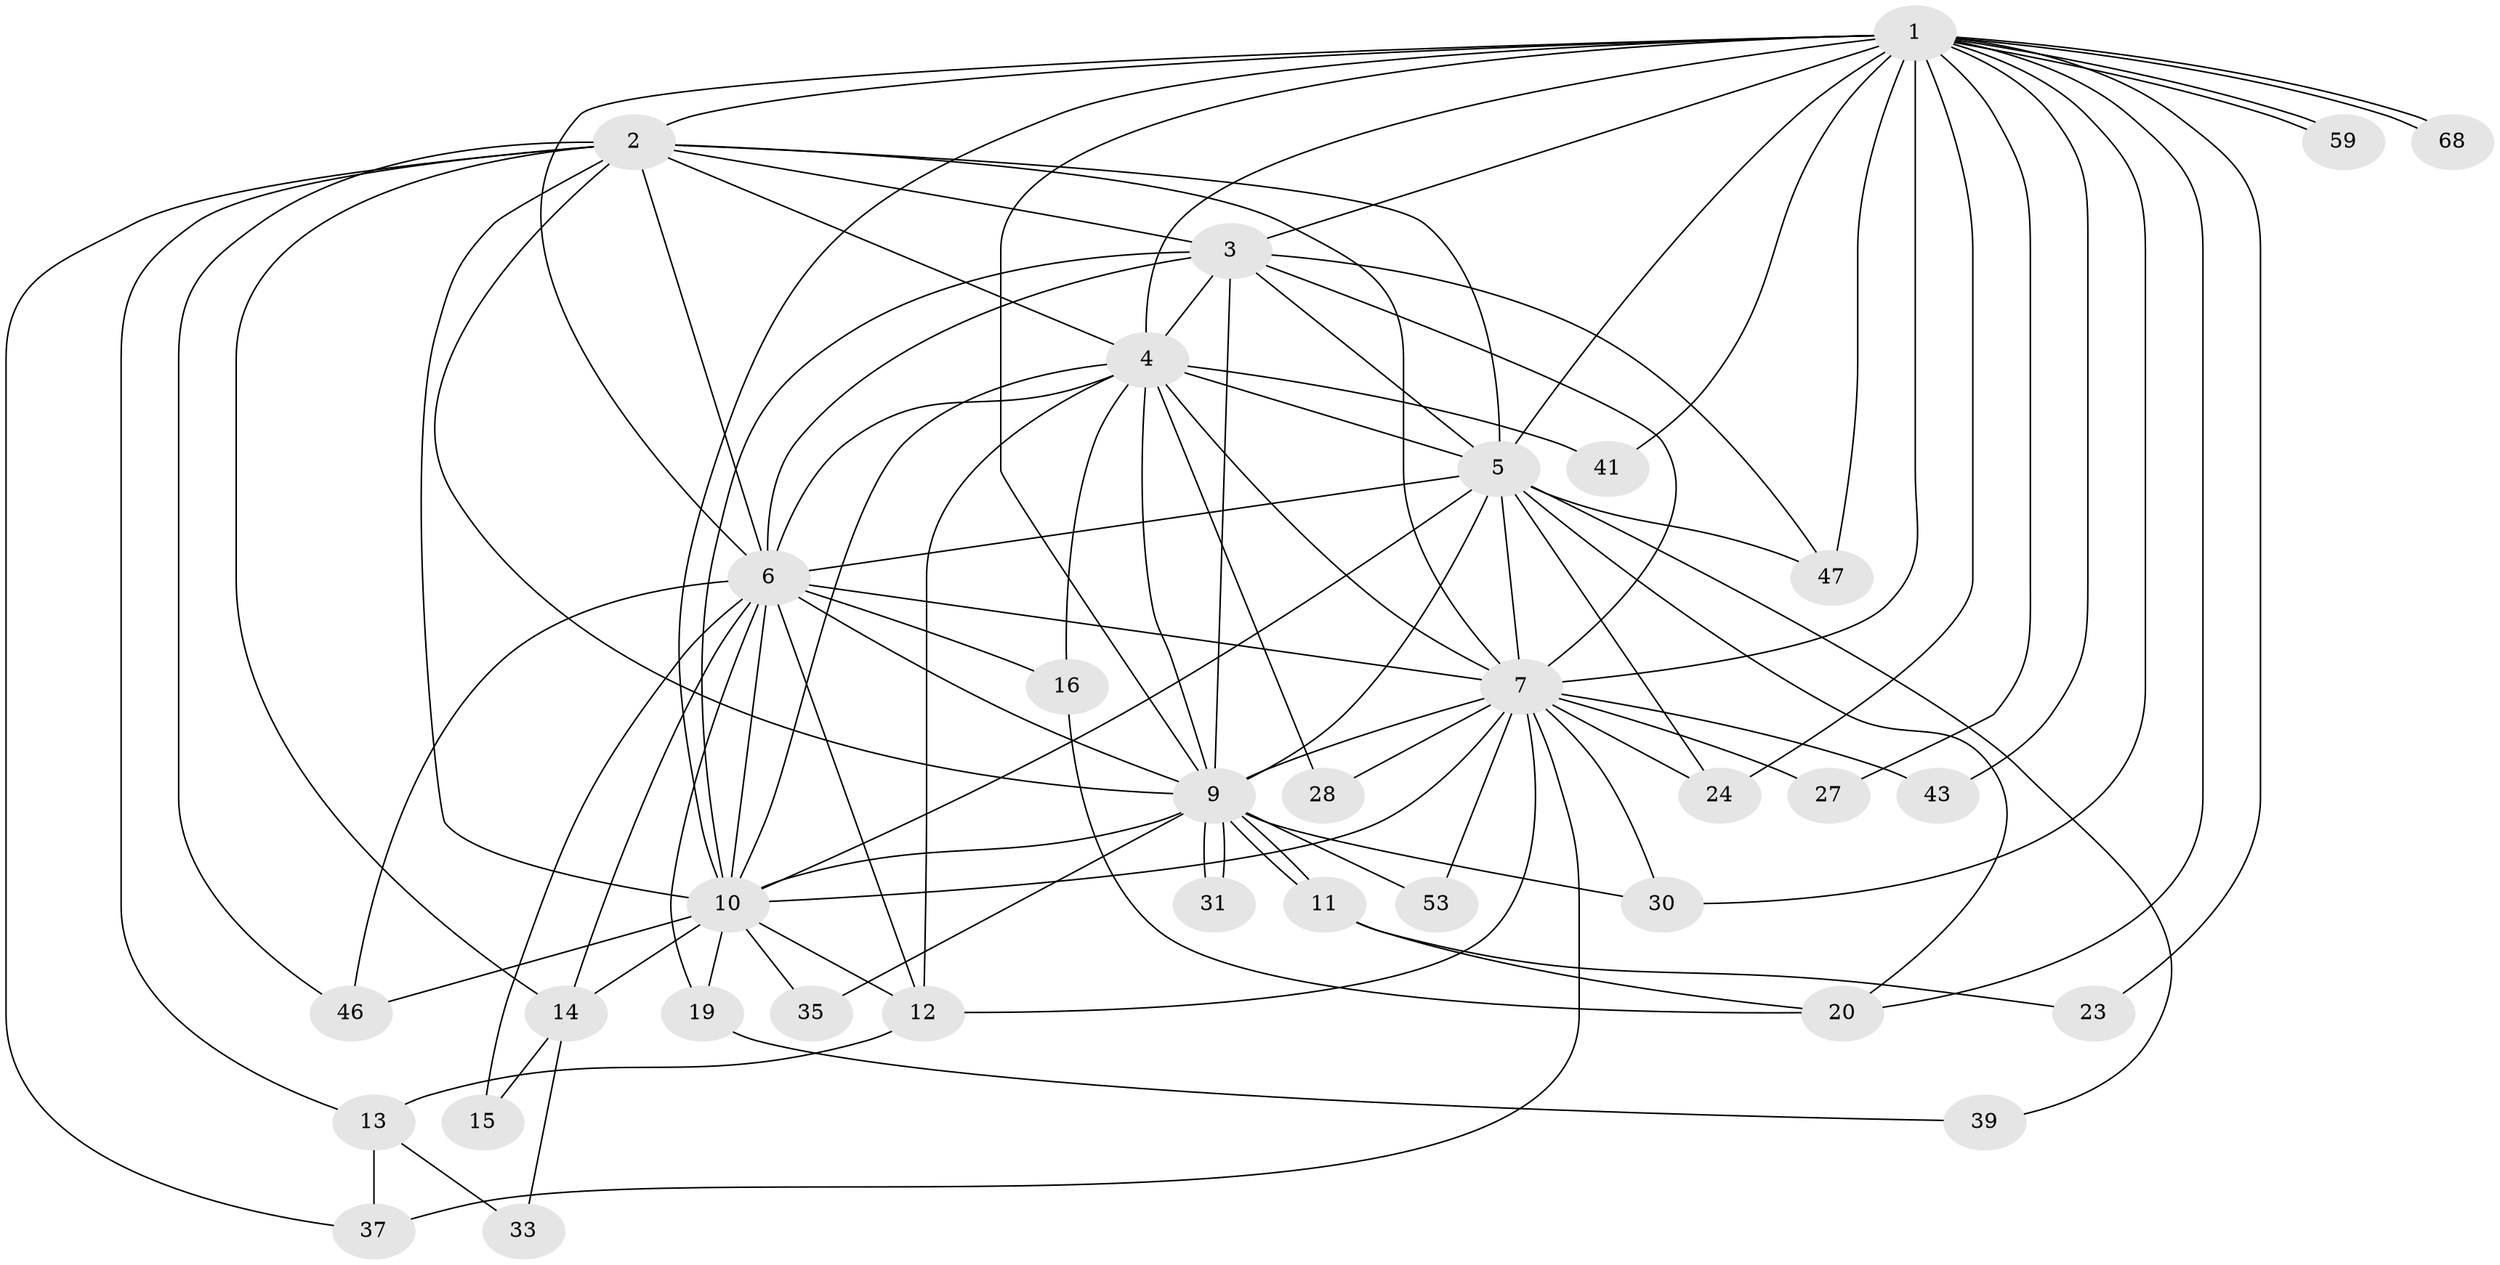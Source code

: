 // original degree distribution, {26: 0.014492753623188406, 16: 0.028985507246376812, 13: 0.028985507246376812, 14: 0.014492753623188406, 19: 0.014492753623188406, 20: 0.014492753623188406, 17: 0.028985507246376812, 4: 0.10144927536231885, 6: 0.014492753623188406, 5: 0.014492753623188406, 2: 0.4927536231884058, 3: 0.2318840579710145}
// Generated by graph-tools (version 1.1) at 2025/14/03/09/25 04:14:02]
// undirected, 34 vertices, 96 edges
graph export_dot {
graph [start="1"]
  node [color=gray90,style=filled];
  1;
  2;
  3;
  4 [super="+45"];
  5 [super="+55+51+38+48"];
  6 [super="+21+44"];
  7 [super="+34+52+22+8+17+25+54"];
  9 [super="+40"];
  10 [super="+18"];
  11;
  12 [super="+50"];
  13 [super="+49"];
  14 [super="+61"];
  15;
  16;
  19;
  20 [super="+36"];
  23;
  24 [super="+26"];
  27 [super="+29"];
  28;
  30;
  31;
  33;
  35;
  37;
  39;
  41;
  43;
  46 [super="+67"];
  47 [super="+64"];
  53;
  59;
  68;
  1 -- 2;
  1 -- 3;
  1 -- 4;
  1 -- 5 [weight=2];
  1 -- 6;
  1 -- 7 [weight=4];
  1 -- 9;
  1 -- 10 [weight=2];
  1 -- 23;
  1 -- 24;
  1 -- 27 [weight=2];
  1 -- 30;
  1 -- 41;
  1 -- 43;
  1 -- 47;
  1 -- 59;
  1 -- 59;
  1 -- 68;
  1 -- 68;
  1 -- 20;
  2 -- 3;
  2 -- 4;
  2 -- 5 [weight=2];
  2 -- 6 [weight=3];
  2 -- 7 [weight=2];
  2 -- 9;
  2 -- 10;
  2 -- 13;
  2 -- 14;
  2 -- 37;
  2 -- 46;
  3 -- 4;
  3 -- 5 [weight=2];
  3 -- 6;
  3 -- 7 [weight=2];
  3 -- 9 [weight=3];
  3 -- 10;
  3 -- 47;
  4 -- 5;
  4 -- 6;
  4 -- 7 [weight=3];
  4 -- 9;
  4 -- 10;
  4 -- 12;
  4 -- 16;
  4 -- 28;
  4 -- 41;
  5 -- 6;
  5 -- 7 [weight=3];
  5 -- 9;
  5 -- 10;
  5 -- 24;
  5 -- 47;
  5 -- 39;
  5 -- 20;
  6 -- 7 [weight=5];
  6 -- 9;
  6 -- 10;
  6 -- 12;
  6 -- 15;
  6 -- 16;
  6 -- 19;
  6 -- 46;
  6 -- 14;
  7 -- 9 [weight=2];
  7 -- 10 [weight=2];
  7 -- 12 [weight=2];
  7 -- 27;
  7 -- 30;
  7 -- 37;
  7 -- 43;
  7 -- 53;
  7 -- 28;
  7 -- 24;
  9 -- 10;
  9 -- 11;
  9 -- 11;
  9 -- 31;
  9 -- 31;
  9 -- 35;
  9 -- 53;
  9 -- 30;
  10 -- 14;
  10 -- 19;
  10 -- 35;
  10 -- 12;
  10 -- 46;
  11 -- 20;
  11 -- 23;
  12 -- 13;
  13 -- 33;
  13 -- 37;
  14 -- 15;
  14 -- 33;
  16 -- 20;
  19 -- 39;
}

